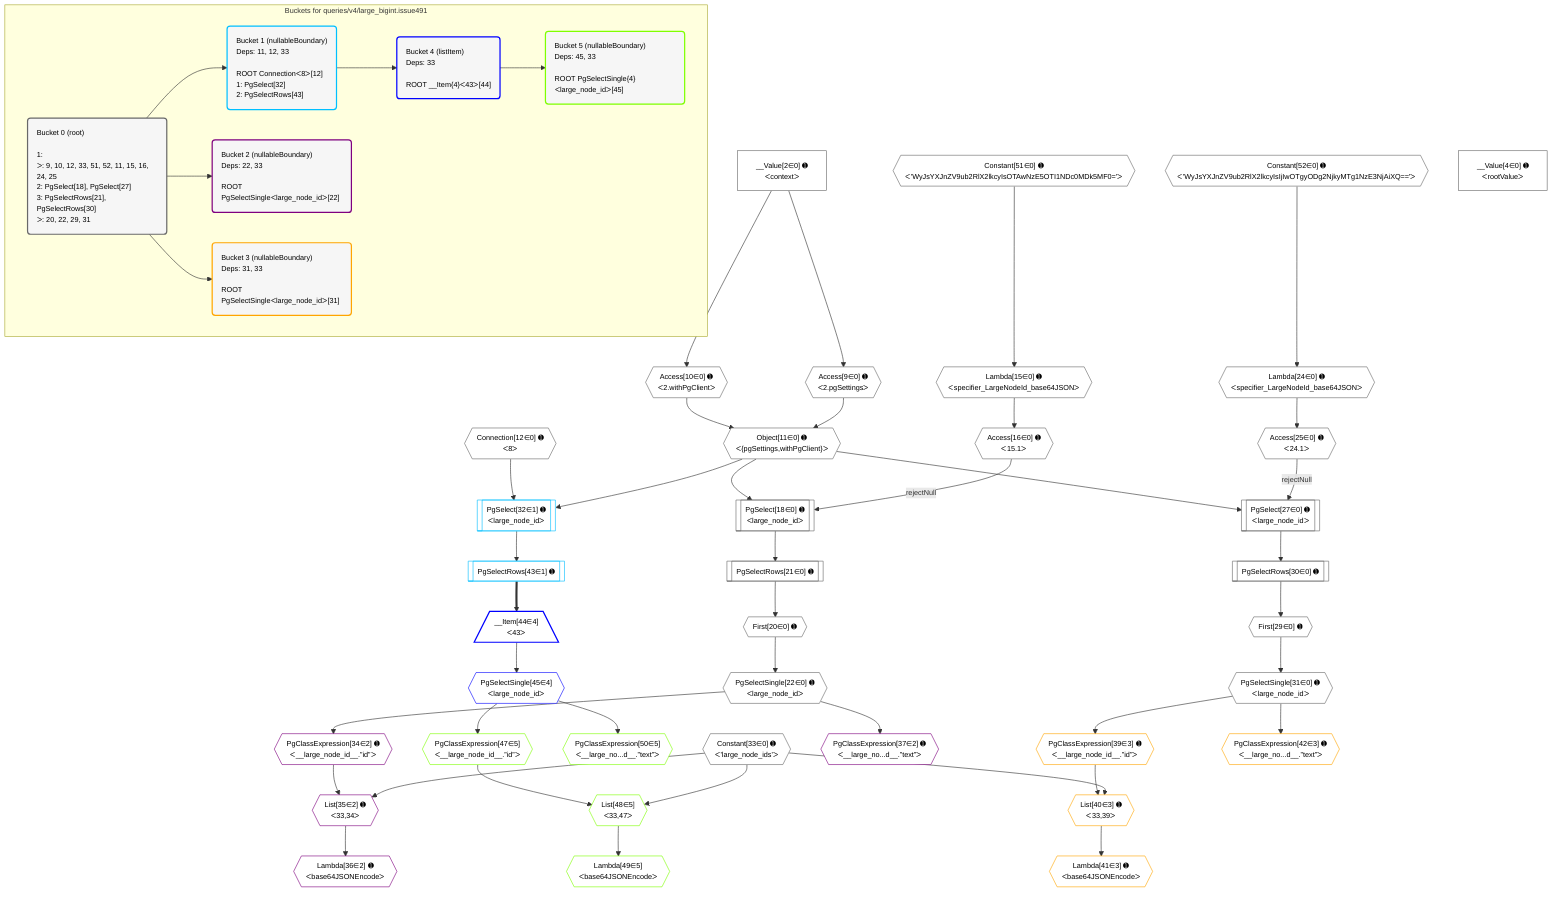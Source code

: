 %%{init: {'themeVariables': { 'fontSize': '12px'}}}%%
graph TD
    classDef path fill:#eee,stroke:#000,color:#000
    classDef plan fill:#fff,stroke-width:1px,color:#000
    classDef itemplan fill:#fff,stroke-width:2px,color:#000
    classDef unbatchedplan fill:#dff,stroke-width:1px,color:#000
    classDef sideeffectplan fill:#fcc,stroke-width:2px,color:#000
    classDef bucket fill:#f6f6f6,color:#000,stroke-width:2px,text-align:left

    subgraph "Buckets for queries/v4/large_bigint.issue491"
    Bucket0("Bucket 0 (root)<br /><br />1: <br />ᐳ: 9, 10, 12, 33, 51, 52, 11, 15, 16, 24, 25<br />2: PgSelect[18], PgSelect[27]<br />3: PgSelectRows[21], PgSelectRows[30]<br />ᐳ: 20, 22, 29, 31"):::bucket
    Bucket1("Bucket 1 (nullableBoundary)<br />Deps: 11, 12, 33<br /><br />ROOT Connectionᐸ8ᐳ[12]<br />1: PgSelect[32]<br />2: PgSelectRows[43]"):::bucket
    Bucket2("Bucket 2 (nullableBoundary)<br />Deps: 22, 33<br /><br />ROOT PgSelectSingleᐸlarge_node_idᐳ[22]"):::bucket
    Bucket3("Bucket 3 (nullableBoundary)<br />Deps: 31, 33<br /><br />ROOT PgSelectSingleᐸlarge_node_idᐳ[31]"):::bucket
    Bucket4("Bucket 4 (listItem)<br />Deps: 33<br /><br />ROOT __Item{4}ᐸ43ᐳ[44]"):::bucket
    Bucket5("Bucket 5 (nullableBoundary)<br />Deps: 45, 33<br /><br />ROOT PgSelectSingle{4}ᐸlarge_node_idᐳ[45]"):::bucket
    end
    Bucket0 --> Bucket1 & Bucket2 & Bucket3
    Bucket1 --> Bucket4
    Bucket4 --> Bucket5

    %% plan dependencies
    Object11{{"Object[11∈0] ➊<br />ᐸ{pgSettings,withPgClient}ᐳ"}}:::plan
    Access9{{"Access[9∈0] ➊<br />ᐸ2.pgSettingsᐳ"}}:::plan
    Access10{{"Access[10∈0] ➊<br />ᐸ2.withPgClientᐳ"}}:::plan
    Access9 & Access10 --> Object11
    PgSelect18[["PgSelect[18∈0] ➊<br />ᐸlarge_node_idᐳ"]]:::plan
    Access16{{"Access[16∈0] ➊<br />ᐸ15.1ᐳ"}}:::plan
    Access16 -->|rejectNull| PgSelect18
    Object11 --> PgSelect18
    PgSelect27[["PgSelect[27∈0] ➊<br />ᐸlarge_node_idᐳ"]]:::plan
    Access25{{"Access[25∈0] ➊<br />ᐸ24.1ᐳ"}}:::plan
    Access25 -->|rejectNull| PgSelect27
    Object11 --> PgSelect27
    __Value2["__Value[2∈0] ➊<br />ᐸcontextᐳ"]:::plan
    __Value2 --> Access9
    __Value2 --> Access10
    Lambda15{{"Lambda[15∈0] ➊<br />ᐸspecifier_LargeNodeId_base64JSONᐳ"}}:::plan
    Constant51{{"Constant[51∈0] ➊<br />ᐸ'WyJsYXJnZV9ub2RlX2lkcyIsOTAwNzE5OTI1NDc0MDk5MF0='ᐳ"}}:::plan
    Constant51 --> Lambda15
    Lambda15 --> Access16
    First20{{"First[20∈0] ➊"}}:::plan
    PgSelectRows21[["PgSelectRows[21∈0] ➊"]]:::plan
    PgSelectRows21 --> First20
    PgSelect18 --> PgSelectRows21
    PgSelectSingle22{{"PgSelectSingle[22∈0] ➊<br />ᐸlarge_node_idᐳ"}}:::plan
    First20 --> PgSelectSingle22
    Lambda24{{"Lambda[24∈0] ➊<br />ᐸspecifier_LargeNodeId_base64JSONᐳ"}}:::plan
    Constant52{{"Constant[52∈0] ➊<br />ᐸ'WyJsYXJnZV9ub2RlX2lkcyIsIjIwOTgyODg2NjkyMTg1NzE3NjAiXQ=='ᐳ"}}:::plan
    Constant52 --> Lambda24
    Lambda24 --> Access25
    First29{{"First[29∈0] ➊"}}:::plan
    PgSelectRows30[["PgSelectRows[30∈0] ➊"]]:::plan
    PgSelectRows30 --> First29
    PgSelect27 --> PgSelectRows30
    PgSelectSingle31{{"PgSelectSingle[31∈0] ➊<br />ᐸlarge_node_idᐳ"}}:::plan
    First29 --> PgSelectSingle31
    __Value4["__Value[4∈0] ➊<br />ᐸrootValueᐳ"]:::plan
    Connection12{{"Connection[12∈0] ➊<br />ᐸ8ᐳ"}}:::plan
    Constant33{{"Constant[33∈0] ➊<br />ᐸ'large_node_ids'ᐳ"}}:::plan
    PgSelect32[["PgSelect[32∈1] ➊<br />ᐸlarge_node_idᐳ"]]:::plan
    Object11 & Connection12 --> PgSelect32
    PgSelectRows43[["PgSelectRows[43∈1] ➊"]]:::plan
    PgSelect32 --> PgSelectRows43
    __Item44[/"__Item[44∈4]<br />ᐸ43ᐳ"\]:::itemplan
    PgSelectRows43 ==> __Item44
    PgSelectSingle45{{"PgSelectSingle[45∈4]<br />ᐸlarge_node_idᐳ"}}:::plan
    __Item44 --> PgSelectSingle45
    List48{{"List[48∈5]<br />ᐸ33,47ᐳ"}}:::plan
    PgClassExpression47{{"PgClassExpression[47∈5]<br />ᐸ__large_node_id__.”id”ᐳ"}}:::plan
    Constant33 & PgClassExpression47 --> List48
    PgSelectSingle45 --> PgClassExpression47
    Lambda49{{"Lambda[49∈5]<br />ᐸbase64JSONEncodeᐳ"}}:::plan
    List48 --> Lambda49
    PgClassExpression50{{"PgClassExpression[50∈5]<br />ᐸ__large_no...d__.”text”ᐳ"}}:::plan
    PgSelectSingle45 --> PgClassExpression50
    List35{{"List[35∈2] ➊<br />ᐸ33,34ᐳ"}}:::plan
    PgClassExpression34{{"PgClassExpression[34∈2] ➊<br />ᐸ__large_node_id__.”id”ᐳ"}}:::plan
    Constant33 & PgClassExpression34 --> List35
    PgSelectSingle22 --> PgClassExpression34
    Lambda36{{"Lambda[36∈2] ➊<br />ᐸbase64JSONEncodeᐳ"}}:::plan
    List35 --> Lambda36
    PgClassExpression37{{"PgClassExpression[37∈2] ➊<br />ᐸ__large_no...d__.”text”ᐳ"}}:::plan
    PgSelectSingle22 --> PgClassExpression37
    List40{{"List[40∈3] ➊<br />ᐸ33,39ᐳ"}}:::plan
    PgClassExpression39{{"PgClassExpression[39∈3] ➊<br />ᐸ__large_node_id__.”id”ᐳ"}}:::plan
    Constant33 & PgClassExpression39 --> List40
    PgSelectSingle31 --> PgClassExpression39
    Lambda41{{"Lambda[41∈3] ➊<br />ᐸbase64JSONEncodeᐳ"}}:::plan
    List40 --> Lambda41
    PgClassExpression42{{"PgClassExpression[42∈3] ➊<br />ᐸ__large_no...d__.”text”ᐳ"}}:::plan
    PgSelectSingle31 --> PgClassExpression42

    %% define steps
    classDef bucket0 stroke:#696969
    class Bucket0,__Value2,__Value4,Access9,Access10,Object11,Connection12,Lambda15,Access16,PgSelect18,First20,PgSelectRows21,PgSelectSingle22,Lambda24,Access25,PgSelect27,First29,PgSelectRows30,PgSelectSingle31,Constant33,Constant51,Constant52 bucket0
    classDef bucket1 stroke:#00bfff
    class Bucket1,PgSelect32,PgSelectRows43 bucket1
    classDef bucket2 stroke:#7f007f
    class Bucket2,PgClassExpression34,List35,Lambda36,PgClassExpression37 bucket2
    classDef bucket3 stroke:#ffa500
    class Bucket3,PgClassExpression39,List40,Lambda41,PgClassExpression42 bucket3
    classDef bucket4 stroke:#0000ff
    class Bucket4,__Item44,PgSelectSingle45 bucket4
    classDef bucket5 stroke:#7fff00
    class Bucket5,PgClassExpression47,List48,Lambda49,PgClassExpression50 bucket5